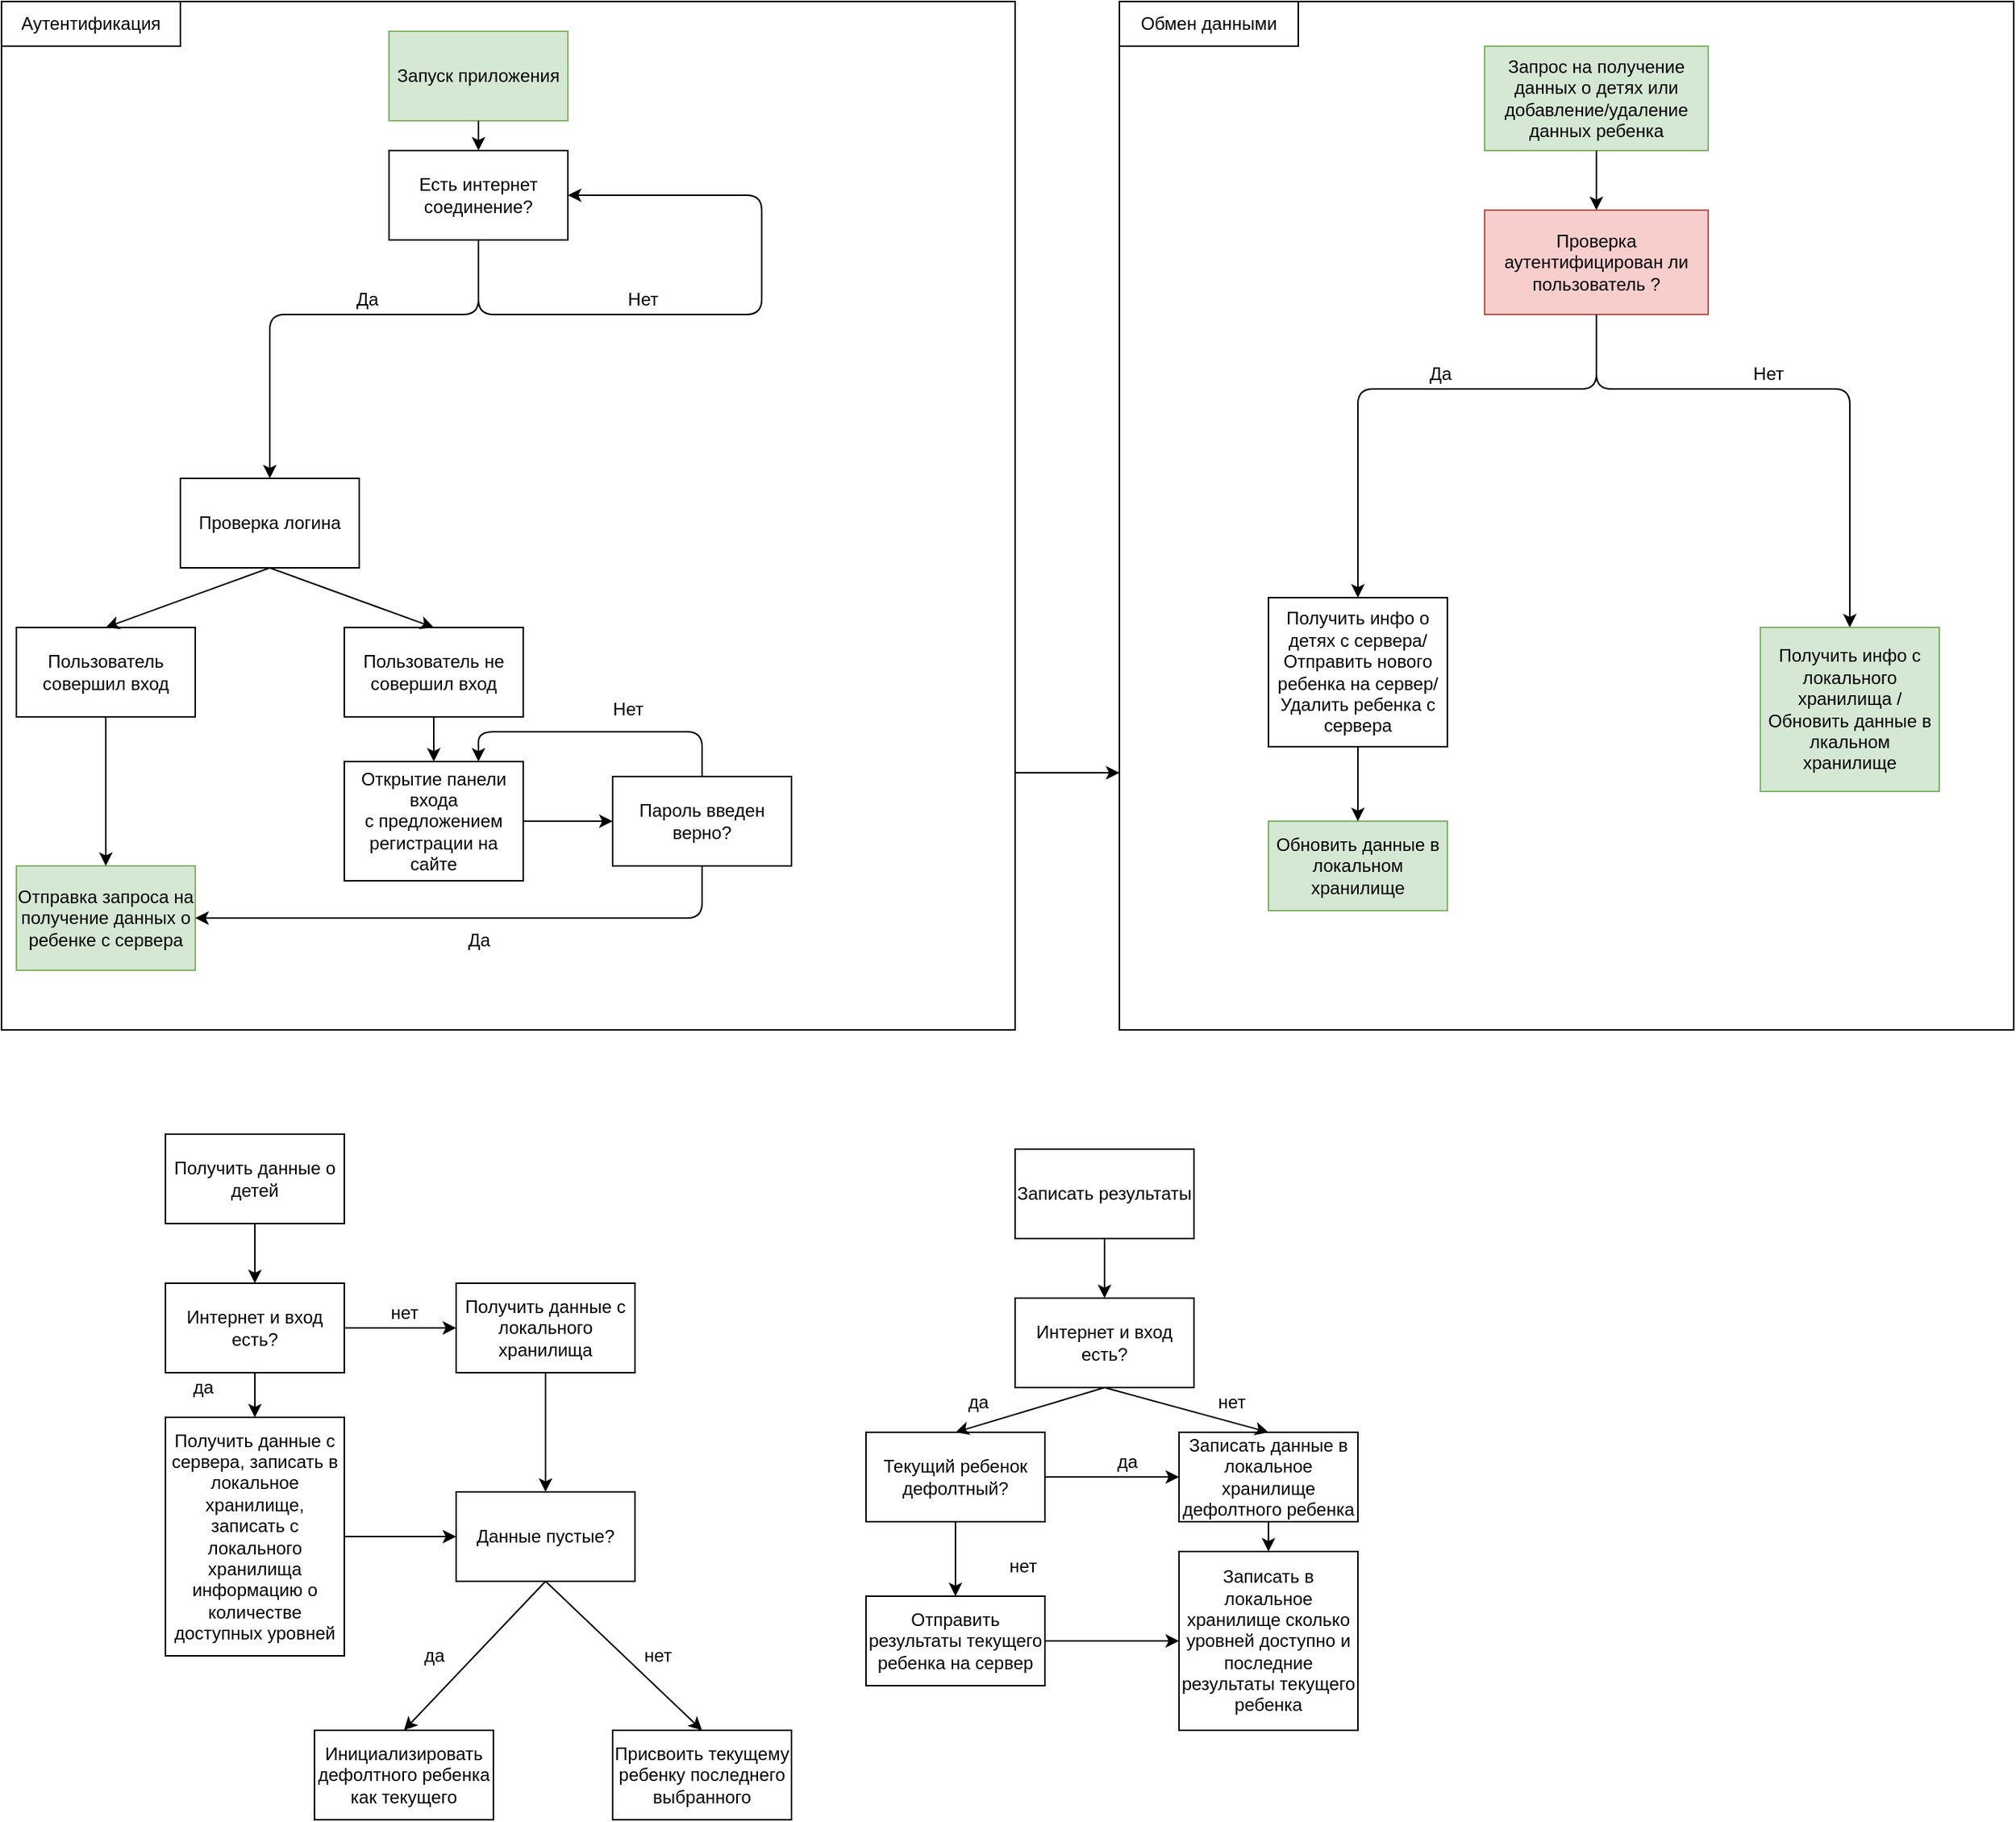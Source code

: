 <mxfile version="14.6.3" type="device"><diagram id="tToX7Rxj5EApy_b9q-uI" name="Page-1"><mxGraphModel dx="2048" dy="645" grid="1" gridSize="10" guides="1" tooltips="1" connect="1" arrows="1" fold="1" page="1" pageScale="1" pageWidth="827" pageHeight="1169" math="0" shadow="0"><root><mxCell id="0"/><mxCell id="1" parent="0"/><mxCell id="6dAXAUK5hFq-nU1zHhtI-19" value="" style="rounded=0;whiteSpace=wrap;html=1;" parent="1" vertex="1"><mxGeometry x="-700" y="320" width="680" height="690" as="geometry"/></mxCell><mxCell id="6dAXAUK5hFq-nU1zHhtI-20" value="Запуск приложения" style="rounded=0;whiteSpace=wrap;html=1;fillColor=#d5e8d4;strokeColor=#82b366;" parent="1" vertex="1"><mxGeometry x="-440" y="340" width="120" height="60" as="geometry"/></mxCell><mxCell id="6dAXAUK5hFq-nU1zHhtI-21" value="Есть интернет соединение?" style="rounded=0;whiteSpace=wrap;html=1;" parent="1" vertex="1"><mxGeometry x="-440" y="420" width="120" height="60" as="geometry"/></mxCell><mxCell id="6dAXAUK5hFq-nU1zHhtI-24" value="" style="endArrow=classic;html=1;exitX=0.5;exitY=1;exitDx=0;exitDy=0;entryX=0.5;entryY=0;entryDx=0;entryDy=0;" parent="1" source="6dAXAUK5hFq-nU1zHhtI-21" target="6dAXAUK5hFq-nU1zHhtI-28" edge="1"><mxGeometry width="50" height="50" relative="1" as="geometry"><mxPoint x="-700" y="580" as="sourcePoint"/><mxPoint x="-520" y="540" as="targetPoint"/><Array as="points"><mxPoint x="-380" y="530"/><mxPoint x="-520" y="530"/></Array></mxGeometry></mxCell><mxCell id="6dAXAUK5hFq-nU1zHhtI-26" value="" style="endArrow=classic;html=1;exitX=0.5;exitY=1;exitDx=0;exitDy=0;entryX=1;entryY=0.5;entryDx=0;entryDy=0;" parent="1" source="6dAXAUK5hFq-nU1zHhtI-21" target="6dAXAUK5hFq-nU1zHhtI-21" edge="1"><mxGeometry width="50" height="50" relative="1" as="geometry"><mxPoint x="-160" y="570" as="sourcePoint"/><mxPoint x="-110" y="650" as="targetPoint"/><Array as="points"><mxPoint x="-380" y="530"/><mxPoint x="-190" y="530"/><mxPoint x="-190" y="450"/><mxPoint x="-210" y="450"/></Array></mxGeometry></mxCell><mxCell id="6dAXAUK5hFq-nU1zHhtI-28" value="Проверка логина" style="rounded=0;whiteSpace=wrap;html=1;" parent="1" vertex="1"><mxGeometry x="-580" y="640" width="120" height="60" as="geometry"/></mxCell><mxCell id="6dAXAUK5hFq-nU1zHhtI-29" value="Пользователь совершил вход" style="rounded=0;whiteSpace=wrap;html=1;" parent="1" vertex="1"><mxGeometry x="-690" y="740" width="120" height="60" as="geometry"/></mxCell><mxCell id="6dAXAUK5hFq-nU1zHhtI-30" value="Пользователь не совершил вход" style="rounded=0;whiteSpace=wrap;html=1;" parent="1" vertex="1"><mxGeometry x="-470" y="740" width="120" height="60" as="geometry"/></mxCell><mxCell id="6dAXAUK5hFq-nU1zHhtI-31" value="" style="endArrow=classic;html=1;exitX=0.5;exitY=1;exitDx=0;exitDy=0;entryX=0.5;entryY=0;entryDx=0;entryDy=0;" parent="1" source="6dAXAUK5hFq-nU1zHhtI-28" target="6dAXAUK5hFq-nU1zHhtI-29" edge="1"><mxGeometry width="50" height="50" relative="1" as="geometry"><mxPoint x="-790" y="770" as="sourcePoint"/><mxPoint x="-740" y="720" as="targetPoint"/></mxGeometry></mxCell><mxCell id="6dAXAUK5hFq-nU1zHhtI-32" value="" style="endArrow=classic;html=1;exitX=0.5;exitY=1;exitDx=0;exitDy=0;entryX=0.5;entryY=0;entryDx=0;entryDy=0;" parent="1" source="6dAXAUK5hFq-nU1zHhtI-28" target="6dAXAUK5hFq-nU1zHhtI-30" edge="1"><mxGeometry width="50" height="50" relative="1" as="geometry"><mxPoint x="-510" y="710" as="sourcePoint"/><mxPoint x="-620" y="760" as="targetPoint"/></mxGeometry></mxCell><mxCell id="6dAXAUK5hFq-nU1zHhtI-33" value="Открытие панели входа&lt;br&gt;с предложением регистрации на сайте" style="rounded=0;whiteSpace=wrap;html=1;" parent="1" vertex="1"><mxGeometry x="-470" y="830" width="120" height="80" as="geometry"/></mxCell><mxCell id="6dAXAUK5hFq-nU1zHhtI-34" value="" style="endArrow=classic;html=1;exitX=0.5;exitY=1;exitDx=0;exitDy=0;entryX=0.5;entryY=0;entryDx=0;entryDy=0;" parent="1" source="6dAXAUK5hFq-nU1zHhtI-30" target="6dAXAUK5hFq-nU1zHhtI-33" edge="1"><mxGeometry width="50" height="50" relative="1" as="geometry"><mxPoint x="-550" y="1000" as="sourcePoint"/><mxPoint x="-500" y="950" as="targetPoint"/></mxGeometry></mxCell><mxCell id="6dAXAUK5hFq-nU1zHhtI-35" value="Аутентификация" style="rounded=0;whiteSpace=wrap;html=1;" parent="1" vertex="1"><mxGeometry x="-700" y="320" width="120" height="30" as="geometry"/></mxCell><mxCell id="6dAXAUK5hFq-nU1zHhtI-36" value="" style="rounded=0;whiteSpace=wrap;html=1;" parent="1" vertex="1"><mxGeometry x="50" y="320" width="600" height="690" as="geometry"/></mxCell><mxCell id="6dAXAUK5hFq-nU1zHhtI-37" value="Обмен данными" style="rounded=0;whiteSpace=wrap;html=1;" parent="1" vertex="1"><mxGeometry x="50" y="320" width="120" height="30" as="geometry"/></mxCell><mxCell id="6dAXAUK5hFq-nU1zHhtI-38" value="Проверка аутентифицирован ли пользователь ?" style="rounded=0;whiteSpace=wrap;html=1;fillColor=#f8cecc;strokeColor=#b85450;" parent="1" vertex="1"><mxGeometry x="295" y="460" width="150" height="70" as="geometry"/></mxCell><mxCell id="6dAXAUK5hFq-nU1zHhtI-43" value="Запрос на получение данных о детях или добавление/удаление данных ребенка" style="rounded=0;whiteSpace=wrap;html=1;fillColor=#d5e8d4;strokeColor=#82b366;" parent="1" vertex="1"><mxGeometry x="295" y="350" width="150" height="70" as="geometry"/></mxCell><mxCell id="6dAXAUK5hFq-nU1zHhtI-45" value="" style="endArrow=classic;html=1;exitX=0.5;exitY=1;exitDx=0;exitDy=0;entryX=0.5;entryY=0;entryDx=0;entryDy=0;" parent="1" source="6dAXAUK5hFq-nU1zHhtI-43" target="6dAXAUK5hFq-nU1zHhtI-38" edge="1"><mxGeometry width="50" height="50" relative="1" as="geometry"><mxPoint x="170" y="760" as="sourcePoint"/><mxPoint x="220" y="710" as="targetPoint"/></mxGeometry></mxCell><mxCell id="6dAXAUK5hFq-nU1zHhtI-48" value="" style="endArrow=classic;html=1;exitX=0.5;exitY=1;exitDx=0;exitDy=0;entryX=0.5;entryY=0;entryDx=0;entryDy=0;" parent="1" source="6dAXAUK5hFq-nU1zHhtI-38" target="6dAXAUK5hFq-nU1zHhtI-50" edge="1"><mxGeometry width="50" height="50" relative="1" as="geometry"><mxPoint x="120" y="790" as="sourcePoint"/><mxPoint x="210" y="615" as="targetPoint"/><Array as="points"><mxPoint x="370" y="580"/><mxPoint x="210" y="580"/></Array></mxGeometry></mxCell><mxCell id="6dAXAUK5hFq-nU1zHhtI-49" value="" style="endArrow=classic;html=1;entryX=0.5;entryY=0;entryDx=0;entryDy=0;" parent="1" target="6dAXAUK5hFq-nU1zHhtI-52" edge="1"><mxGeometry width="50" height="50" relative="1" as="geometry"><mxPoint x="370" y="530" as="sourcePoint"/><mxPoint x="540" y="615" as="targetPoint"/><Array as="points"><mxPoint x="370" y="580"/><mxPoint x="540" y="580"/></Array></mxGeometry></mxCell><mxCell id="6dAXAUK5hFq-nU1zHhtI-50" value="Получить инфо о детях с сервера/Отправить нового ребенка на сервер/Удалить ребенка с сервера" style="rounded=0;whiteSpace=wrap;html=1;" parent="1" vertex="1"><mxGeometry x="150" y="720" width="120" height="100" as="geometry"/></mxCell><mxCell id="6dAXAUK5hFq-nU1zHhtI-52" value="Получить инфо с локального хранилища / Обновить данные в лкальном хранилище" style="rounded=0;whiteSpace=wrap;html=1;fillColor=#d5e8d4;strokeColor=#82b366;" parent="1" vertex="1"><mxGeometry x="480" y="740" width="120" height="110" as="geometry"/></mxCell><mxCell id="6dAXAUK5hFq-nU1zHhtI-54" value="Обновить данные в локальном хранилище" style="rounded=0;whiteSpace=wrap;html=1;fillColor=#d5e8d4;strokeColor=#82b366;" parent="1" vertex="1"><mxGeometry x="150" y="870" width="120" height="60" as="geometry"/></mxCell><mxCell id="6dAXAUK5hFq-nU1zHhtI-55" value="" style="endArrow=classic;html=1;exitX=0.5;exitY=1;exitDx=0;exitDy=0;entryX=0.5;entryY=0;entryDx=0;entryDy=0;" parent="1" source="6dAXAUK5hFq-nU1zHhtI-50" target="6dAXAUK5hFq-nU1zHhtI-54" edge="1"><mxGeometry width="50" height="50" relative="1" as="geometry"><mxPoint x="220" y="685" as="sourcePoint"/><mxPoint x="220" y="750" as="targetPoint"/></mxGeometry></mxCell><mxCell id="6dAXAUK5hFq-nU1zHhtI-72" value="Да" style="text;html=1;align=center;verticalAlign=middle;resizable=0;points=[];autosize=1;strokeColor=none;" parent="1" vertex="1"><mxGeometry x="250" y="560" width="30" height="20" as="geometry"/></mxCell><mxCell id="6dAXAUK5hFq-nU1zHhtI-73" value="Нет" style="text;html=1;align=center;verticalAlign=middle;resizable=0;points=[];autosize=1;strokeColor=none;" parent="1" vertex="1"><mxGeometry x="465" y="560" width="40" height="20" as="geometry"/></mxCell><mxCell id="6dAXAUK5hFq-nU1zHhtI-74" value="Нет" style="text;html=1;align=center;verticalAlign=middle;resizable=0;points=[];autosize=1;strokeColor=none;" parent="1" vertex="1"><mxGeometry x="-290" y="510" width="40" height="20" as="geometry"/></mxCell><mxCell id="6dAXAUK5hFq-nU1zHhtI-76" value="Да" style="text;html=1;align=center;verticalAlign=middle;resizable=0;points=[];autosize=1;strokeColor=none;" parent="1" vertex="1"><mxGeometry x="-470" y="510" width="30" height="20" as="geometry"/></mxCell><mxCell id="6dAXAUK5hFq-nU1zHhtI-77" value="" style="endArrow=classic;html=1;exitX=0.5;exitY=1;exitDx=0;exitDy=0;entryX=0.5;entryY=0;entryDx=0;entryDy=0;" parent="1" source="6dAXAUK5hFq-nU1zHhtI-20" target="6dAXAUK5hFq-nU1zHhtI-21" edge="1"><mxGeometry width="50" height="50" relative="1" as="geometry"><mxPoint x="-590" y="580" as="sourcePoint"/><mxPoint x="-540" y="530" as="targetPoint"/></mxGeometry></mxCell><mxCell id="6dAXAUK5hFq-nU1zHhtI-81" value="Отправка запроса на получение данных о ребенке с сервера" style="rounded=0;whiteSpace=wrap;html=1;fillColor=#d5e8d4;strokeColor=#82b366;" parent="1" vertex="1"><mxGeometry x="-690" y="900" width="120" height="70" as="geometry"/></mxCell><mxCell id="6dAXAUK5hFq-nU1zHhtI-82" value="" style="endArrow=classic;html=1;exitX=0.5;exitY=1;exitDx=0;exitDy=0;entryX=0.5;entryY=0;entryDx=0;entryDy=0;" parent="1" source="6dAXAUK5hFq-nU1zHhtI-29" target="6dAXAUK5hFq-nU1zHhtI-81" edge="1"><mxGeometry width="50" height="50" relative="1" as="geometry"><mxPoint x="-400" y="820" as="sourcePoint"/><mxPoint x="-400" y="840" as="targetPoint"/></mxGeometry></mxCell><mxCell id="6dAXAUK5hFq-nU1zHhtI-83" value="Пароль введен верно?" style="rounded=0;whiteSpace=wrap;html=1;" parent="1" vertex="1"><mxGeometry x="-290" y="840" width="120" height="60" as="geometry"/></mxCell><mxCell id="6dAXAUK5hFq-nU1zHhtI-84" value="" style="endArrow=classic;html=1;exitX=1;exitY=0.5;exitDx=0;exitDy=0;entryX=0;entryY=0.5;entryDx=0;entryDy=0;" parent="1" source="6dAXAUK5hFq-nU1zHhtI-33" target="6dAXAUK5hFq-nU1zHhtI-83" edge="1"><mxGeometry width="50" height="50" relative="1" as="geometry"><mxPoint x="-260" y="990" as="sourcePoint"/><mxPoint x="-210" y="940" as="targetPoint"/></mxGeometry></mxCell><mxCell id="6dAXAUK5hFq-nU1zHhtI-85" value="" style="endArrow=classic;html=1;exitX=0.5;exitY=1;exitDx=0;exitDy=0;entryX=1;entryY=0.5;entryDx=0;entryDy=0;" parent="1" source="6dAXAUK5hFq-nU1zHhtI-83" target="6dAXAUK5hFq-nU1zHhtI-81" edge="1"><mxGeometry width="50" height="50" relative="1" as="geometry"><mxPoint x="-230" y="980" as="sourcePoint"/><mxPoint x="-180" y="930" as="targetPoint"/><Array as="points"><mxPoint x="-230" y="935"/></Array></mxGeometry></mxCell><mxCell id="6dAXAUK5hFq-nU1zHhtI-86" value="" style="endArrow=classic;html=1;exitX=0.5;exitY=0;exitDx=0;exitDy=0;entryX=0.75;entryY=0;entryDx=0;entryDy=0;" parent="1" source="6dAXAUK5hFq-nU1zHhtI-83" target="6dAXAUK5hFq-nU1zHhtI-33" edge="1"><mxGeometry width="50" height="50" relative="1" as="geometry"><mxPoint x="-210" y="780" as="sourcePoint"/><mxPoint x="-160" y="730" as="targetPoint"/><Array as="points"><mxPoint x="-230" y="810"/><mxPoint x="-380" y="810"/></Array></mxGeometry></mxCell><mxCell id="6dAXAUK5hFq-nU1zHhtI-87" value="Да" style="text;html=1;align=center;verticalAlign=middle;resizable=0;points=[];autosize=1;strokeColor=none;" parent="1" vertex="1"><mxGeometry x="-395" y="940" width="30" height="20" as="geometry"/></mxCell><mxCell id="6dAXAUK5hFq-nU1zHhtI-88" value="Нет" style="text;html=1;align=center;verticalAlign=middle;resizable=0;points=[];autosize=1;strokeColor=none;" parent="1" vertex="1"><mxGeometry x="-300" y="785" width="40" height="20" as="geometry"/></mxCell><mxCell id="6dAXAUK5hFq-nU1zHhtI-91" value="" style="endArrow=classic;html=1;entryX=0;entryY=0.75;entryDx=0;entryDy=0;exitX=1;exitY=0.75;exitDx=0;exitDy=0;" parent="1" source="6dAXAUK5hFq-nU1zHhtI-19" target="6dAXAUK5hFq-nU1zHhtI-36" edge="1"><mxGeometry width="50" height="50" relative="1" as="geometry"><mxPoint x="-140" y="290" as="sourcePoint"/><mxPoint x="-90" y="240" as="targetPoint"/></mxGeometry></mxCell><mxCell id="LoWif40i6q8wFQf7LzTj-2" value="Интернет и вход есть?" style="rounded=0;whiteSpace=wrap;html=1;" vertex="1" parent="1"><mxGeometry x="-590" y="1180" width="120" height="60" as="geometry"/></mxCell><mxCell id="LoWif40i6q8wFQf7LzTj-3" value="Получить данные о детей" style="rounded=0;whiteSpace=wrap;html=1;" vertex="1" parent="1"><mxGeometry x="-590" y="1080" width="120" height="60" as="geometry"/></mxCell><mxCell id="LoWif40i6q8wFQf7LzTj-4" value="" style="endArrow=classic;html=1;exitX=0.5;exitY=1;exitDx=0;exitDy=0;entryX=0.5;entryY=0;entryDx=0;entryDy=0;" edge="1" parent="1" source="LoWif40i6q8wFQf7LzTj-3" target="LoWif40i6q8wFQf7LzTj-2"><mxGeometry width="50" height="50" relative="1" as="geometry"><mxPoint x="-570" y="1230" as="sourcePoint"/><mxPoint x="-520" y="1180" as="targetPoint"/></mxGeometry></mxCell><mxCell id="LoWif40i6q8wFQf7LzTj-5" value="" style="endArrow=classic;html=1;exitX=0.5;exitY=1;exitDx=0;exitDy=0;entryX=0.5;entryY=0;entryDx=0;entryDy=0;" edge="1" parent="1" source="LoWif40i6q8wFQf7LzTj-2" target="LoWif40i6q8wFQf7LzTj-7"><mxGeometry width="50" height="50" relative="1" as="geometry"><mxPoint x="-590" y="1330" as="sourcePoint"/><mxPoint x="-560" y="1230" as="targetPoint"/></mxGeometry></mxCell><mxCell id="LoWif40i6q8wFQf7LzTj-6" value="" style="endArrow=classic;html=1;exitX=1;exitY=0.5;exitDx=0;exitDy=0;entryX=0;entryY=0.5;entryDx=0;entryDy=0;" edge="1" parent="1" source="LoWif40i6q8wFQf7LzTj-2" target="LoWif40i6q8wFQf7LzTj-8"><mxGeometry width="50" height="50" relative="1" as="geometry"><mxPoint x="-330" y="1320" as="sourcePoint"/><mxPoint x="-300" y="1210" as="targetPoint"/></mxGeometry></mxCell><mxCell id="LoWif40i6q8wFQf7LzTj-7" value="Получить данные с сервера, записать в локальное хранилище,&lt;br&gt;записать с локального хранилища информацию о количестве доступных уровней" style="rounded=0;whiteSpace=wrap;html=1;" vertex="1" parent="1"><mxGeometry x="-590" y="1270" width="120" height="160" as="geometry"/></mxCell><mxCell id="LoWif40i6q8wFQf7LzTj-8" value="Получить данные с локального хранилища" style="rounded=0;whiteSpace=wrap;html=1;" vertex="1" parent="1"><mxGeometry x="-395" y="1180" width="120" height="60" as="geometry"/></mxCell><mxCell id="LoWif40i6q8wFQf7LzTj-10" value="" style="endArrow=classic;html=1;exitX=0.5;exitY=1;exitDx=0;exitDy=0;entryX=0.5;entryY=0;entryDx=0;entryDy=0;" edge="1" parent="1" source="LoWif40i6q8wFQf7LzTj-8" target="LoWif40i6q8wFQf7LzTj-12"><mxGeometry width="50" height="50" relative="1" as="geometry"><mxPoint x="-290" y="1450" as="sourcePoint"/><mxPoint x="-440" y="1320" as="targetPoint"/></mxGeometry></mxCell><mxCell id="LoWif40i6q8wFQf7LzTj-11" value="" style="endArrow=classic;html=1;exitX=1;exitY=0.5;exitDx=0;exitDy=0;entryX=0;entryY=0.5;entryDx=0;entryDy=0;" edge="1" parent="1" source="LoWif40i6q8wFQf7LzTj-7" target="LoWif40i6q8wFQf7LzTj-12"><mxGeometry width="50" height="50" relative="1" as="geometry"><mxPoint x="-570" y="1460" as="sourcePoint"/><mxPoint x="-440" y="1400" as="targetPoint"/></mxGeometry></mxCell><mxCell id="LoWif40i6q8wFQf7LzTj-12" value="Данные пустые?" style="rounded=0;whiteSpace=wrap;html=1;" vertex="1" parent="1"><mxGeometry x="-395" y="1320" width="120" height="60" as="geometry"/></mxCell><mxCell id="LoWif40i6q8wFQf7LzTj-13" value="Инициализировать дефолтного ребенка как текущего" style="rounded=0;whiteSpace=wrap;html=1;" vertex="1" parent="1"><mxGeometry x="-490" y="1480" width="120" height="60" as="geometry"/></mxCell><mxCell id="LoWif40i6q8wFQf7LzTj-14" value="" style="endArrow=classic;html=1;exitX=0.5;exitY=1;exitDx=0;exitDy=0;entryX=0.5;entryY=0;entryDx=0;entryDy=0;" edge="1" parent="1" source="LoWif40i6q8wFQf7LzTj-12" target="LoWif40i6q8wFQf7LzTj-13"><mxGeometry width="50" height="50" relative="1" as="geometry"><mxPoint x="-590" y="1600" as="sourcePoint"/><mxPoint x="-540" y="1550" as="targetPoint"/></mxGeometry></mxCell><mxCell id="LoWif40i6q8wFQf7LzTj-15" value="да" style="text;html=1;align=center;verticalAlign=middle;resizable=0;points=[];autosize=1;strokeColor=none;" vertex="1" parent="1"><mxGeometry x="-580" y="1240" width="30" height="20" as="geometry"/></mxCell><mxCell id="LoWif40i6q8wFQf7LzTj-16" value="нет" style="text;html=1;align=center;verticalAlign=middle;resizable=0;points=[];autosize=1;strokeColor=none;" vertex="1" parent="1"><mxGeometry x="-445" y="1190" width="30" height="20" as="geometry"/></mxCell><mxCell id="LoWif40i6q8wFQf7LzTj-17" value="да" style="text;html=1;align=center;verticalAlign=middle;resizable=0;points=[];autosize=1;strokeColor=none;" vertex="1" parent="1"><mxGeometry x="-425" y="1420" width="30" height="20" as="geometry"/></mxCell><mxCell id="LoWif40i6q8wFQf7LzTj-18" value="нет" style="text;html=1;align=center;verticalAlign=middle;resizable=0;points=[];autosize=1;strokeColor=none;" vertex="1" parent="1"><mxGeometry x="-275" y="1420" width="30" height="20" as="geometry"/></mxCell><mxCell id="LoWif40i6q8wFQf7LzTj-19" value="" style="endArrow=classic;html=1;exitX=0.5;exitY=1;exitDx=0;exitDy=0;entryX=0.5;entryY=0;entryDx=0;entryDy=0;" edge="1" parent="1" source="LoWif40i6q8wFQf7LzTj-12" target="LoWif40i6q8wFQf7LzTj-20"><mxGeometry width="50" height="50" relative="1" as="geometry"><mxPoint x="-340" y="1590" as="sourcePoint"/><mxPoint x="-310" y="1520" as="targetPoint"/></mxGeometry></mxCell><mxCell id="LoWif40i6q8wFQf7LzTj-20" value="Присвоить текущему ребенку последнего выбранного" style="rounded=0;whiteSpace=wrap;html=1;" vertex="1" parent="1"><mxGeometry x="-290" y="1480" width="120" height="60" as="geometry"/></mxCell><mxCell id="LoWif40i6q8wFQf7LzTj-21" value="Записать результаты" style="rounded=0;whiteSpace=wrap;html=1;" vertex="1" parent="1"><mxGeometry x="-20" y="1090" width="120" height="60" as="geometry"/></mxCell><mxCell id="LoWif40i6q8wFQf7LzTj-22" value="&lt;span&gt;Интернет и вход есть?&lt;/span&gt;" style="rounded=0;whiteSpace=wrap;html=1;" vertex="1" parent="1"><mxGeometry x="-20" y="1190" width="120" height="60" as="geometry"/></mxCell><mxCell id="LoWif40i6q8wFQf7LzTj-23" value="Текущий ребенок дефолтный?" style="rounded=0;whiteSpace=wrap;html=1;" vertex="1" parent="1"><mxGeometry x="-120" y="1280" width="120" height="60" as="geometry"/></mxCell><mxCell id="LoWif40i6q8wFQf7LzTj-24" value="Записать данные в локальное хранилище дефолтного ребенка" style="rounded=0;whiteSpace=wrap;html=1;" vertex="1" parent="1"><mxGeometry x="90" y="1280" width="120" height="60" as="geometry"/></mxCell><mxCell id="LoWif40i6q8wFQf7LzTj-25" value="" style="endArrow=classic;html=1;exitX=0.5;exitY=1;exitDx=0;exitDy=0;entryX=0.5;entryY=0;entryDx=0;entryDy=0;" edge="1" parent="1" source="LoWif40i6q8wFQf7LzTj-21" target="LoWif40i6q8wFQf7LzTj-22"><mxGeometry width="50" height="50" relative="1" as="geometry"><mxPoint x="-210" y="1290" as="sourcePoint"/><mxPoint x="-160" y="1240" as="targetPoint"/></mxGeometry></mxCell><mxCell id="LoWif40i6q8wFQf7LzTj-26" value="" style="endArrow=classic;html=1;exitX=0.5;exitY=1;exitDx=0;exitDy=0;entryX=0.5;entryY=0;entryDx=0;entryDy=0;" edge="1" parent="1" source="LoWif40i6q8wFQf7LzTj-22" target="LoWif40i6q8wFQf7LzTj-23"><mxGeometry width="50" height="50" relative="1" as="geometry"><mxPoint x="-190" y="1300" as="sourcePoint"/><mxPoint x="-140" y="1250" as="targetPoint"/></mxGeometry></mxCell><mxCell id="LoWif40i6q8wFQf7LzTj-27" value="" style="endArrow=classic;html=1;exitX=0.5;exitY=1;exitDx=0;exitDy=0;entryX=0.5;entryY=0;entryDx=0;entryDy=0;" edge="1" parent="1" source="LoWif40i6q8wFQf7LzTj-22" target="LoWif40i6q8wFQf7LzTj-24"><mxGeometry width="50" height="50" relative="1" as="geometry"><mxPoint x="-170" y="1380" as="sourcePoint"/><mxPoint x="-120" y="1330" as="targetPoint"/></mxGeometry></mxCell><mxCell id="LoWif40i6q8wFQf7LzTj-29" value="" style="endArrow=classic;html=1;exitX=0.5;exitY=1;exitDx=0;exitDy=0;entryX=0.5;entryY=0;entryDx=0;entryDy=0;" edge="1" parent="1" source="LoWif40i6q8wFQf7LzTj-23" target="LoWif40i6q8wFQf7LzTj-31"><mxGeometry width="50" height="50" relative="1" as="geometry"><mxPoint x="-40.0" y="1370" as="sourcePoint"/><mxPoint x="20" y="1380" as="targetPoint"/></mxGeometry></mxCell><mxCell id="LoWif40i6q8wFQf7LzTj-31" value="Отправить результаты текущего ребенка на сервер" style="rounded=0;whiteSpace=wrap;html=1;" vertex="1" parent="1"><mxGeometry x="-120" y="1390" width="120" height="60" as="geometry"/></mxCell><mxCell id="LoWif40i6q8wFQf7LzTj-32" value="" style="endArrow=classic;html=1;exitX=1;exitY=0.5;exitDx=0;exitDy=0;entryX=0;entryY=0.5;entryDx=0;entryDy=0;" edge="1" parent="1" source="LoWif40i6q8wFQf7LzTj-23" target="LoWif40i6q8wFQf7LzTj-24"><mxGeometry width="50" height="50" relative="1" as="geometry"><mxPoint x="-100" y="1470" as="sourcePoint"/><mxPoint x="-50" y="1420" as="targetPoint"/></mxGeometry></mxCell><mxCell id="LoWif40i6q8wFQf7LzTj-33" value="да" style="text;html=1;align=center;verticalAlign=middle;resizable=0;points=[];autosize=1;strokeColor=none;" vertex="1" parent="1"><mxGeometry x="40" y="1290" width="30" height="20" as="geometry"/></mxCell><mxCell id="LoWif40i6q8wFQf7LzTj-34" value="да" style="text;html=1;align=center;verticalAlign=middle;resizable=0;points=[];autosize=1;strokeColor=none;" vertex="1" parent="1"><mxGeometry x="-60" y="1250" width="30" height="20" as="geometry"/></mxCell><mxCell id="LoWif40i6q8wFQf7LzTj-35" value="нет" style="text;html=1;align=center;verticalAlign=middle;resizable=0;points=[];autosize=1;strokeColor=none;" vertex="1" parent="1"><mxGeometry x="110" y="1250" width="30" height="20" as="geometry"/></mxCell><mxCell id="LoWif40i6q8wFQf7LzTj-36" value="нет" style="text;html=1;align=center;verticalAlign=middle;resizable=0;points=[];autosize=1;strokeColor=none;" vertex="1" parent="1"><mxGeometry x="-30" y="1360" width="30" height="20" as="geometry"/></mxCell><mxCell id="LoWif40i6q8wFQf7LzTj-37" value="Записать в локальное хранилище сколько уровней доступно и последние результаты текущего ребенка" style="rounded=0;whiteSpace=wrap;html=1;" vertex="1" parent="1"><mxGeometry x="90" y="1360" width="120" height="120" as="geometry"/></mxCell><mxCell id="LoWif40i6q8wFQf7LzTj-38" value="" style="endArrow=classic;html=1;exitX=1;exitY=0.5;exitDx=0;exitDy=0;entryX=0;entryY=0.5;entryDx=0;entryDy=0;" edge="1" parent="1" source="LoWif40i6q8wFQf7LzTj-31" target="LoWif40i6q8wFQf7LzTj-37"><mxGeometry width="50" height="50" relative="1" as="geometry"><mxPoint x="-90" y="1570" as="sourcePoint"/><mxPoint x="-40" y="1520" as="targetPoint"/></mxGeometry></mxCell><mxCell id="LoWif40i6q8wFQf7LzTj-39" value="" style="endArrow=classic;html=1;exitX=0.5;exitY=1;exitDx=0;exitDy=0;entryX=0.5;entryY=0;entryDx=0;entryDy=0;" edge="1" parent="1" source="LoWif40i6q8wFQf7LzTj-24" target="LoWif40i6q8wFQf7LzTj-37"><mxGeometry width="50" height="50" relative="1" as="geometry"><mxPoint x="120" y="1450" as="sourcePoint"/><mxPoint x="170" y="1400" as="targetPoint"/></mxGeometry></mxCell></root></mxGraphModel></diagram></mxfile>